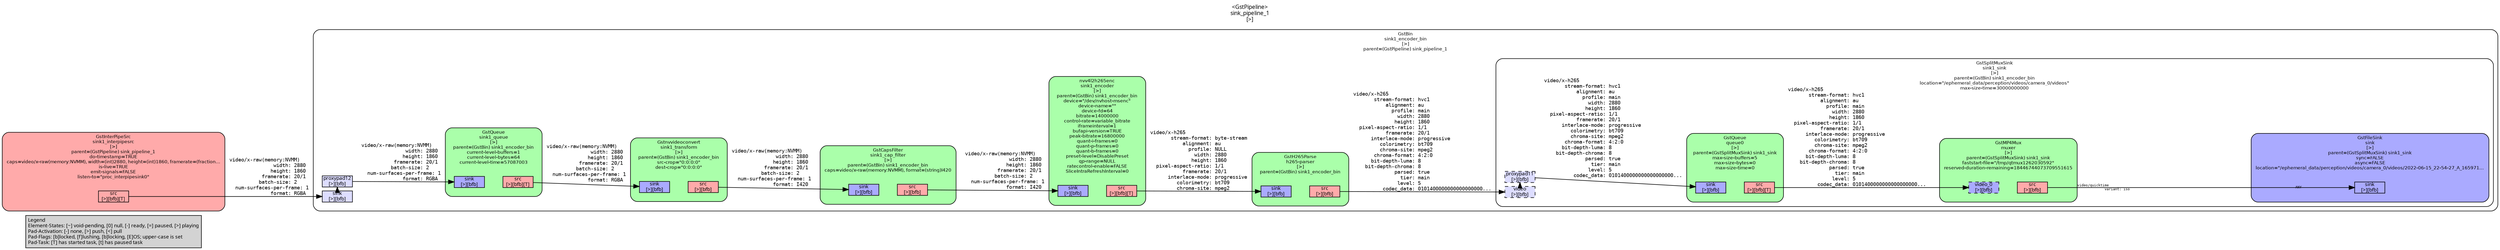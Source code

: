 digraph pipeline {
  rankdir=LR;
  fontname="sans";
  fontsize="10";
  labelloc=t;
  nodesep=.1;
  ranksep=.2;
  label="<GstPipeline>\nsink_pipeline_1\n[>]";
  node [style="filled,rounded", shape=box, fontsize="9", fontname="sans", margin="0.0,0.0"];
  edge [labelfontsize="6", fontsize="9", fontname="monospace"];
  
  legend [
    pos="0,0!",
    margin="0.05,0.05",
    style="filled",
    label="Legend\lElement-States: [~] void-pending, [0] null, [-] ready, [=] paused, [>] playing\lPad-Activation: [-] none, [>] push, [<] pull\lPad-Flags: [b]locked, [f]lushing, [b]locking, [E]OS; upper-case is set\lPad-Task: [T] has started task, [t] has paused task\l",
  ];
  subgraph cluster_sink1_interpipesrc_0x55b8104890 {
    fontname="Bitstream Vera Sans";
    fontsize="8";
    style="filled,rounded";
    color=black;
    label="GstInterPipeSrc\nsink1_interpipesrc\n[>]\nparent=(GstPipeline) sink_pipeline_1\ndo-timestamp=TRUE\ncaps=video/x-raw(memory:NVMM), width=(int)2880, height=(int)1860, framerate=(fraction…\nis-live=TRUE\nemit-signals=FALSE\nlisten-to=\"proc_interpipesink0\"";
    subgraph cluster_sink1_interpipesrc_0x55b8104890_src {
      label="";
      style="invis";
      sink1_interpipesrc_0x55b8104890_src_0x55b80ed580 [color=black, fillcolor="#ffaaaa", label="src\n[>][bfb][T]", height="0.2", style="filled,solid"];
    }

    fillcolor="#ffaaaa";
  }

  sink1_interpipesrc_0x55b8104890_src_0x55b80ed580 -> sink1_encoder_bin_0x55b7da0dc0_sink_0x55b8106410 [label="video/x-raw(memory:NVMM)\l               width: 2880\l              height: 1860\l           framerate: 20/1\l          batch-size: 2\l  num-surfaces-per-frame: 1\l              format: RGBA\l"]
  subgraph cluster_sink1_encoder_bin_0x55b7da0dc0 {
    fontname="Bitstream Vera Sans";
    fontsize="8";
    style="filled,rounded";
    color=black;
    label="GstBin\nsink1_encoder_bin\n[>]\nparent=(GstPipeline) sink_pipeline_1";
    subgraph cluster_sink1_encoder_bin_0x55b7da0dc0_sink {
      label="";
      style="invis";
      _proxypad12_0x55b8108080 [color=black, fillcolor="#ddddff", label="proxypad12\n[>][bfb]", height="0.2", style="filled,solid"];
    sink1_encoder_bin_0x55b7da0dc0_sink_0x55b8106410 -> _proxypad12_0x55b8108080 [style=dashed, minlen=0]
      sink1_encoder_bin_0x55b7da0dc0_sink_0x55b8106410 [color=black, fillcolor="#ddddff", label="sink\n[>][bfb]", height="0.2", style="filled,solid"];
    }

    fillcolor="#ffffff";
    subgraph cluster_sink1_sink_0x55b7e243e0 {
      fontname="Bitstream Vera Sans";
      fontsize="8";
      style="filled,rounded";
      color=black;
      label="GstSplitMuxSink\nsink1_sink\n[>]\nparent=(GstBin) sink1_encoder_bin\nlocation=\"/ephemeral_data/perception/videos/camera_0/videos\"\nmax-size-time=30000000000";
      subgraph cluster_sink1_sink_0x55b7e243e0_sink {
        label="";
        style="invis";
        _proxypad11_0x55b7debd70 [color=black, fillcolor="#ddddff", label="proxypad11\n[>][bfb]", height="0.2", style="filled,dashed"];
      sink1_sink_0x55b7e243e0_video_0x55b8106190 -> _proxypad11_0x55b7debd70 [style=dashed, minlen=0]
        sink1_sink_0x55b7e243e0_video_0x55b8106190 [color=black, fillcolor="#ddddff", label="video\n[>][bfb]", height="0.2", style="filled,dashed"];
      }

      fillcolor="#ffffff";
      subgraph cluster_sink_0x55f27b46c0 {
        fontname="Bitstream Vera Sans";
        fontsize="8";
        style="filled,rounded";
        color=black;
        label="GstFileSink\nsink\n[>]\nparent=(GstSplitMuxSink) sink1_sink\nsync=FALSE\nasync=FALSE\nlocation=\"/ephemeral_data/perception/videos/camera_0/videos/2022-06-15_22-54-27_A_165971…";
        subgraph cluster_sink_0x55f27b46c0_sink {
          label="";
          style="invis";
          sink_0x55f27b46c0_sink_0x55b810fc50 [color=black, fillcolor="#aaaaff", label="sink\n[>][bfb]", height="0.2", style="filled,solid"];
        }

        fillcolor="#aaaaff";
      }

      subgraph cluster_queue0_0x55b7e2f3c0 {
        fontname="Bitstream Vera Sans";
        fontsize="8";
        style="filled,rounded";
        color=black;
        label="GstQueue\nqueue0\n[>]\nparent=(GstSplitMuxSink) sink1_sink\nmax-size-buffers=5\nmax-size-bytes=0\nmax-size-time=0";
        subgraph cluster_queue0_0x55b7e2f3c0_sink {
          label="";
          style="invis";
          queue0_0x55b7e2f3c0_sink_0x55b80ed0e0 [color=black, fillcolor="#aaaaff", label="sink\n[>][bfb]", height="0.2", style="filled,solid"];
        }

        subgraph cluster_queue0_0x55b7e2f3c0_src {
          label="";
          style="invis";
          queue0_0x55b7e2f3c0_src_0x55b80ed330 [color=black, fillcolor="#ffaaaa", label="src\n[>][bfb][T]", height="0.2", style="filled,solid"];
        }

        queue0_0x55b7e2f3c0_sink_0x55b80ed0e0 -> queue0_0x55b7e2f3c0_src_0x55b80ed330 [style="invis"];
        fillcolor="#aaffaa";
      }

      _proxypad11_0x55b7debd70 -> queue0_0x55b7e2f3c0_sink_0x55b80ed0e0 [label="video/x-h265\l       stream-format: hvc1\l           alignment: au\l             profile: main\l               width: 2880\l              height: 1860\l  pixel-aspect-ratio: 1/1\l           framerate: 20/1\l      interlace-mode: progressive\l         colorimetry: bt709\l         chroma-site: mpeg2\l       chroma-format: 4:2:0\l      bit-depth-luma: 8\l    bit-depth-chroma: 8\l              parsed: true\l                tier: main\l               level: 5\l          codec_data: 0101400000000000000000...\l"]
      queue0_0x55b7e2f3c0_src_0x55b80ed330 -> muxer_0x55b7de9c00_video_0_0x55b80ece90 [label="video/x-h265\l       stream-format: hvc1\l           alignment: au\l             profile: main\l               width: 2880\l              height: 1860\l  pixel-aspect-ratio: 1/1\l           framerate: 20/1\l      interlace-mode: progressive\l         colorimetry: bt709\l         chroma-site: mpeg2\l       chroma-format: 4:2:0\l      bit-depth-luma: 8\l    bit-depth-chroma: 8\l              parsed: true\l                tier: main\l               level: 5\l          codec_data: 0101400000000000000000...\l"]
      subgraph cluster_muxer_0x55b7de9c00 {
        fontname="Bitstream Vera Sans";
        fontsize="8";
        style="filled,rounded";
        color=black;
        label="GstMP4Mux\nmuxer\n[>]\nparent=(GstSplitMuxSink) sink1_sink\nfaststart-file=\"/tmp/qtmux1262030592\"\nreserved-duration-remaining=18446744073709551615";
        subgraph cluster_muxer_0x55b7de9c00_sink {
          label="";
          style="invis";
          muxer_0x55b7de9c00_video_0_0x55b80ece90 [color=black, fillcolor="#aaaaff", label="video_0\n[>][bfb]", height="0.2", style="filled,dashed"];
        }

        subgraph cluster_muxer_0x55b7de9c00_src {
          label="";
          style="invis";
          muxer_0x55b7de9c00_src_0x55b80ecc40 [color=black, fillcolor="#ffaaaa", label="src\n[>][bfb]", height="0.2", style="filled,solid"];
        }

        muxer_0x55b7de9c00_video_0_0x55b80ece90 -> muxer_0x55b7de9c00_src_0x55b80ecc40 [style="invis"];
        fillcolor="#aaffaa";
      }

      muxer_0x55b7de9c00_src_0x55b80ecc40 -> sink_0x55f27b46c0_sink_0x55b810fc50 [labeldistance="10", labelangle="0", label="                                                  ", taillabel="video/quicktime\l             variant: iso\l", headlabel="ANY"]
    }

    subgraph cluster_sink1_encoder_0x55b80ead40 {
      fontname="Bitstream Vera Sans";
      fontsize="8";
      style="filled,rounded";
      color=black;
      label="nvv4l2h265enc\nsink1_encoder\n[>]\nparent=(GstBin) sink1_encoder_bin\ndevice=\"/dev/nvhost-msenc\"\ndevice-name=\"\"\ndevice-fd=64\nbitrate=14000000\ncontrol-rate=variable_bitrate\niframeinterval=1\nbufapi-version=TRUE\npeak-bitrate=16800000\nquant-i-frames=0\nquant-p-frames=0\nquant-b-frames=0\npreset-level=DisablePreset\nqp-range=NULL\nratecontrol-enable=FALSE\nSliceIntraRefreshInterval=0";
      subgraph cluster_sink1_encoder_0x55b80ead40_sink {
        label="";
        style="invis";
        sink1_encoder_0x55b80ead40_sink_0x55b80ec300 [color=black, fillcolor="#aaaaff", label="sink\n[>][bfb]", height="0.2", style="filled,solid"];
      }

      subgraph cluster_sink1_encoder_0x55b80ead40_src {
        label="";
        style="invis";
        sink1_encoder_0x55b80ead40_src_0x55b80ec550 [color=black, fillcolor="#ffaaaa", label="src\n[>][bfb][T]", height="0.2", style="filled,solid"];
      }

      sink1_encoder_0x55b80ead40_sink_0x55b80ec300 -> sink1_encoder_0x55b80ead40_src_0x55b80ec550 [style="invis"];
      fillcolor="#aaffaa";
    }

    sink1_encoder_0x55b80ead40_src_0x55b80ec550 -> h265_parser_0x55b80ee260_sink_0x55b80ec7a0 [label="video/x-h265\l       stream-format: byte-stream\l           alignment: au\l             profile: NULL\l               width: 2880\l              height: 1860\l  pixel-aspect-ratio: 1/1\l           framerate: 20/1\l      interlace-mode: progressive\l         colorimetry: bt709\l         chroma-site: mpeg2\l"]
    subgraph cluster_sink1_cap_filter_0x55b7de4b60 {
      fontname="Bitstream Vera Sans";
      fontsize="8";
      style="filled,rounded";
      color=black;
      label="GstCapsFilter\nsink1_cap_filter\n[>]\nparent=(GstBin) sink1_encoder_bin\ncaps=video/x-raw(memory:NVMM), format=(string)I420";
      subgraph cluster_sink1_cap_filter_0x55b7de4b60_sink {
        label="";
        style="invis";
        sink1_cap_filter_0x55b7de4b60_sink_0x55b80b9ca0 [color=black, fillcolor="#aaaaff", label="sink\n[>][bfb]", height="0.2", style="filled,solid"];
      }

      subgraph cluster_sink1_cap_filter_0x55b7de4b60_src {
        label="";
        style="invis";
        sink1_cap_filter_0x55b7de4b60_src_0x55b80ec0b0 [color=black, fillcolor="#ffaaaa", label="src\n[>][bfb]", height="0.2", style="filled,solid"];
      }

      sink1_cap_filter_0x55b7de4b60_sink_0x55b80b9ca0 -> sink1_cap_filter_0x55b7de4b60_src_0x55b80ec0b0 [style="invis"];
      fillcolor="#aaffaa";
    }

    sink1_cap_filter_0x55b7de4b60_src_0x55b80ec0b0 -> sink1_encoder_0x55b80ead40_sink_0x55b80ec300 [label="video/x-raw(memory:NVMM)\l               width: 2880\l              height: 1860\l           framerate: 20/1\l          batch-size: 2\l  num-surfaces-per-frame: 1\l              format: I420\l"]
    subgraph cluster_h265_parser_0x55b80ee260 {
      fontname="Bitstream Vera Sans";
      fontsize="8";
      style="filled,rounded";
      color=black;
      label="GstH265Parse\nh265-parser\n[>]\nparent=(GstBin) sink1_encoder_bin";
      subgraph cluster_h265_parser_0x55b80ee260_sink {
        label="";
        style="invis";
        h265_parser_0x55b80ee260_sink_0x55b80ec7a0 [color=black, fillcolor="#aaaaff", label="sink\n[>][bfb]", height="0.2", style="filled,solid"];
      }

      subgraph cluster_h265_parser_0x55b80ee260_src {
        label="";
        style="invis";
        h265_parser_0x55b80ee260_src_0x55b80ec9f0 [color=black, fillcolor="#ffaaaa", label="src\n[>][bfb]", height="0.2", style="filled,solid"];
      }

      h265_parser_0x55b80ee260_sink_0x55b80ec7a0 -> h265_parser_0x55b80ee260_src_0x55b80ec9f0 [style="invis"];
      fillcolor="#aaffaa";
    }

    h265_parser_0x55b80ee260_src_0x55b80ec9f0 -> sink1_sink_0x55b7e243e0_video_0x55b8106190 [label="video/x-h265\l       stream-format: hvc1\l           alignment: au\l             profile: main\l               width: 2880\l              height: 1860\l  pixel-aspect-ratio: 1/1\l           framerate: 20/1\l      interlace-mode: progressive\l         colorimetry: bt709\l         chroma-site: mpeg2\l       chroma-format: 4:2:0\l      bit-depth-luma: 8\l    bit-depth-chroma: 8\l              parsed: true\l                tier: main\l               level: 5\l          codec_data: 0101400000000000000000...\l"]
    subgraph cluster_sink1_transform_0x55b80e78d0 {
      fontname="Bitstream Vera Sans";
      fontsize="8";
      style="filled,rounded";
      color=black;
      label="Gstnvvideoconvert\nsink1_transform\n[>]\nparent=(GstBin) sink1_encoder_bin\nsrc-crop=\"0:0:0:0\"\ndest-crop=\"0:0:0:0\"";
      subgraph cluster_sink1_transform_0x55b80e78d0_sink {
        label="";
        style="invis";
        sink1_transform_0x55b80e78d0_sink_0x55b80b9800 [color=black, fillcolor="#aaaaff", label="sink\n[>][bfb]", height="0.2", style="filled,solid"];
      }

      subgraph cluster_sink1_transform_0x55b80e78d0_src {
        label="";
        style="invis";
        sink1_transform_0x55b80e78d0_src_0x55b80b9a50 [color=black, fillcolor="#ffaaaa", label="src\n[>][bfb]", height="0.2", style="filled,solid"];
      }

      sink1_transform_0x55b80e78d0_sink_0x55b80b9800 -> sink1_transform_0x55b80e78d0_src_0x55b80b9a50 [style="invis"];
      fillcolor="#aaffaa";
    }

    sink1_transform_0x55b80e78d0_src_0x55b80b9a50 -> sink1_cap_filter_0x55b7de4b60_sink_0x55b80b9ca0 [label="video/x-raw(memory:NVMM)\l               width: 2880\l              height: 1860\l           framerate: 20/1\l          batch-size: 2\l  num-surfaces-per-frame: 1\l              format: I420\l"]
    subgraph cluster_sink1_queue_0x55b7e2f0c0 {
      fontname="Bitstream Vera Sans";
      fontsize="8";
      style="filled,rounded";
      color=black;
      label="GstQueue\nsink1_queue\n[>]\nparent=(GstBin) sink1_encoder_bin\ncurrent-level-buffers=1\ncurrent-level-bytes=64\ncurrent-level-time=57087003";
      subgraph cluster_sink1_queue_0x55b7e2f0c0_sink {
        label="";
        style="invis";
        sink1_queue_0x55b7e2f0c0_sink_0x55b80b9360 [color=black, fillcolor="#aaaaff", label="sink\n[>][bfb]", height="0.2", style="filled,solid"];
      }

      subgraph cluster_sink1_queue_0x55b7e2f0c0_src {
        label="";
        style="invis";
        sink1_queue_0x55b7e2f0c0_src_0x55b80b95b0 [color=black, fillcolor="#ffaaaa", label="src\n[>][bfb][T]", height="0.2", style="filled,solid"];
      }

      sink1_queue_0x55b7e2f0c0_sink_0x55b80b9360 -> sink1_queue_0x55b7e2f0c0_src_0x55b80b95b0 [style="invis"];
      fillcolor="#aaffaa";
    }

    _proxypad12_0x55b8108080 -> sink1_queue_0x55b7e2f0c0_sink_0x55b80b9360 [label="video/x-raw(memory:NVMM)\l               width: 2880\l              height: 1860\l           framerate: 20/1\l          batch-size: 2\l  num-surfaces-per-frame: 1\l              format: RGBA\l"]
    sink1_queue_0x55b7e2f0c0_src_0x55b80b95b0 -> sink1_transform_0x55b80e78d0_sink_0x55b80b9800 [label="video/x-raw(memory:NVMM)\l               width: 2880\l              height: 1860\l           framerate: 20/1\l          batch-size: 2\l  num-surfaces-per-frame: 1\l              format: RGBA\l"]
  }

}
